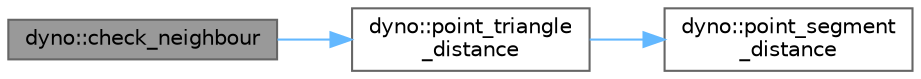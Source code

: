 digraph "dyno::check_neighbour"
{
 // LATEX_PDF_SIZE
  bgcolor="transparent";
  edge [fontname=Helvetica,fontsize=10,labelfontname=Helvetica,labelfontsize=10];
  node [fontname=Helvetica,fontsize=10,shape=box,height=0.2,width=0.4];
  rankdir="LR";
  Node1 [id="Node000001",label="dyno::check_neighbour",height=0.2,width=0.4,color="gray40", fillcolor="grey60", style="filled", fontcolor="black",tooltip=" "];
  Node1 -> Node2 [id="edge1_Node000001_Node000002",color="steelblue1",style="solid",tooltip=" "];
  Node2 [id="Node000002",label="dyno::point_triangle\l_distance",height=0.2,width=0.4,color="grey40", fillcolor="white", style="filled",URL="$namespacedyno.html#a89e43b7baee781bd78bd62d0f89b5249",tooltip=" "];
  Node2 -> Node3 [id="edge2_Node000002_Node000003",color="steelblue1",style="solid",tooltip=" "];
  Node3 [id="Node000003",label="dyno::point_segment\l_distance",height=0.2,width=0.4,color="grey40", fillcolor="white", style="filled",URL="$namespacedyno.html#a3a3dcf75e9cb466e5b3d18c1372b8a57",tooltip=" "];
}
